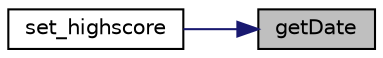 digraph "getDate"
{
 // LATEX_PDF_SIZE
  edge [fontname="Helvetica",fontsize="10",labelfontname="Helvetica",labelfontsize="10"];
  node [fontname="Helvetica",fontsize="10",shape=record];
  rankdir="RL";
  Node1 [label="getDate",height=0.2,width=0.4,color="black", fillcolor="grey75", style="filled", fontcolor="black",tooltip="Reads date from RTC."];
  Node1 -> Node2 [dir="back",color="midnightblue",fontsize="10",style="solid",fontname="Helvetica"];
  Node2 [label="set_highscore",height=0.2,width=0.4,color="black", fillcolor="white", style="filled",URL="$group__aux__functions.html#ga313878f42073bab6512b601c0466beca",tooltip="Sets Highscore with new kills value."];
}
